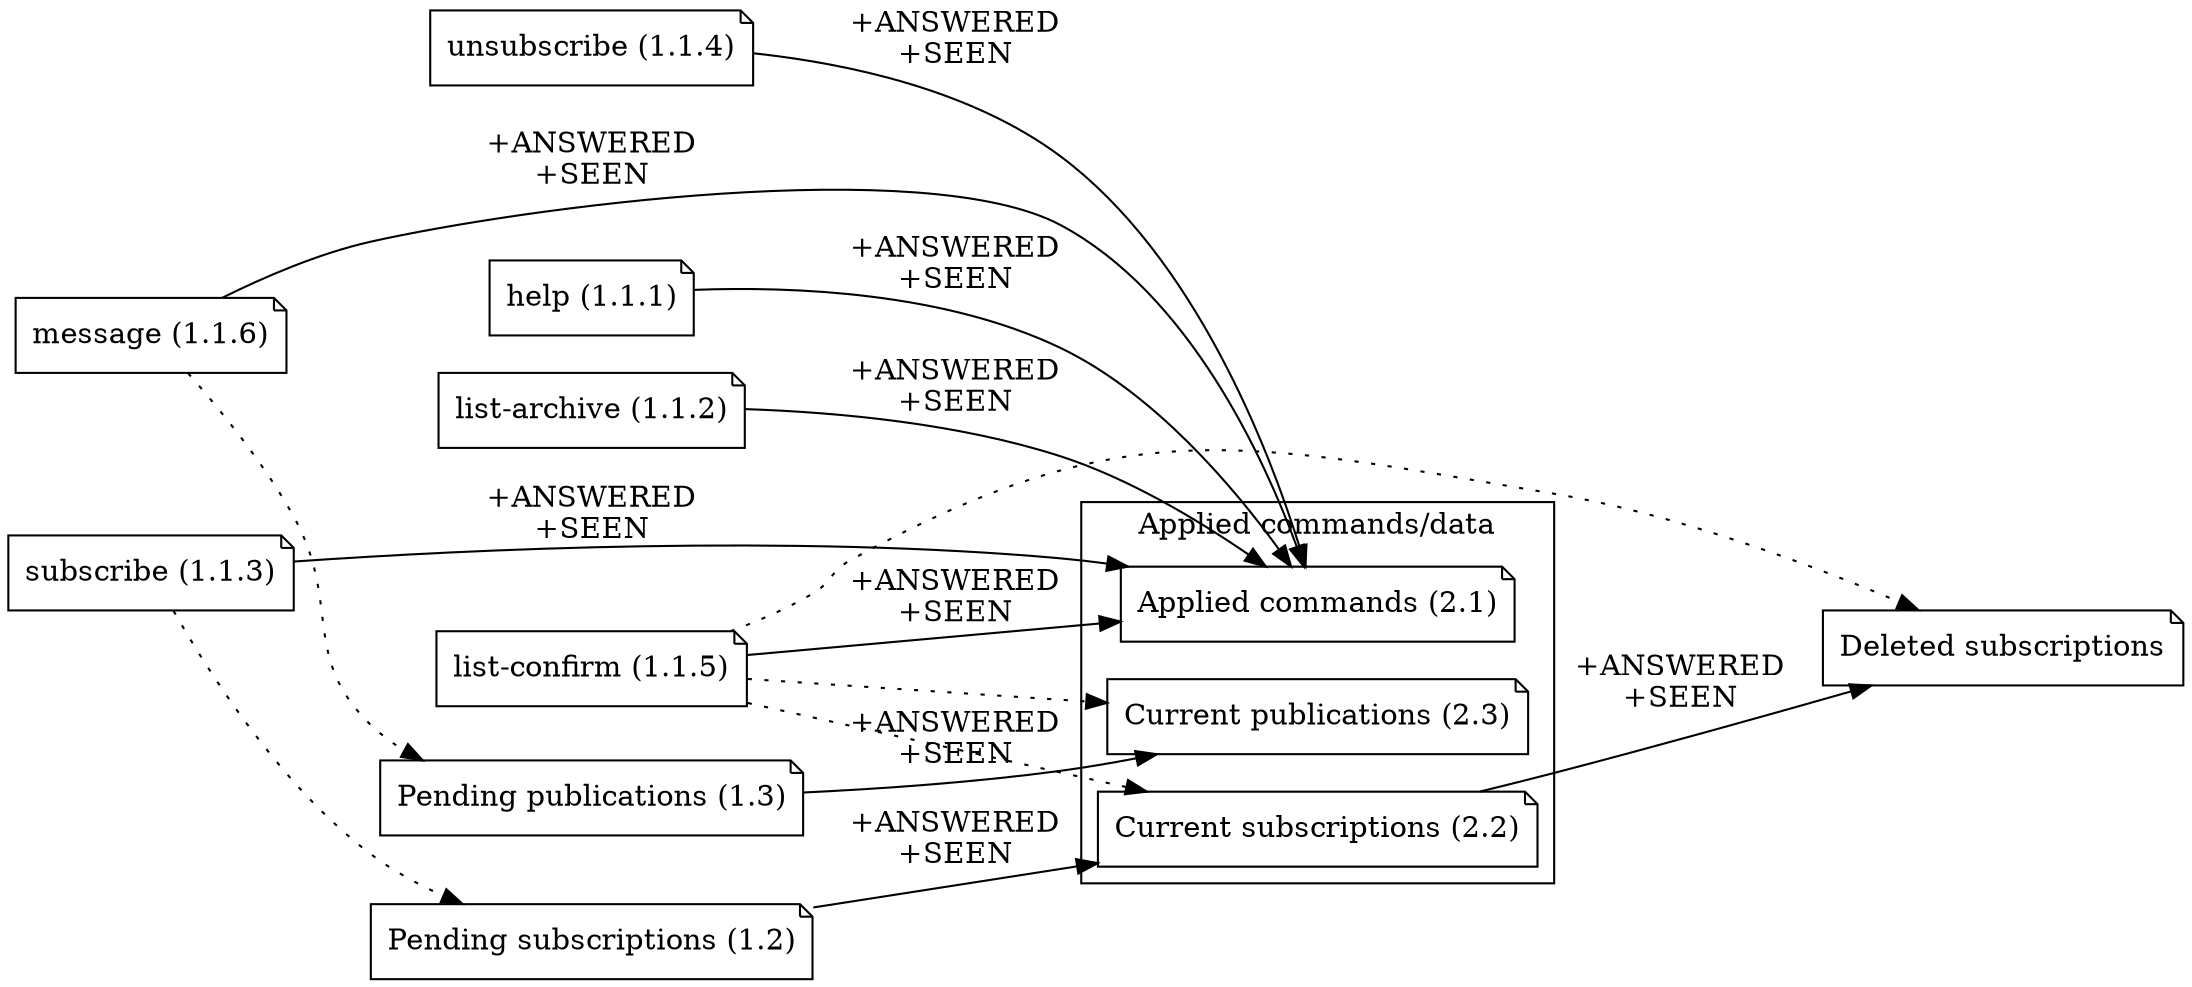 digraph ypotf {
  rankdir=LR;
  node [shape="note"];

  // Clusters
//subgraph cluster_0 {
//////bel="Incoming commands";

    "help (1.1.1)";
    "list-archive (1.1.2)";
    "subscribe (1.1.3)";
    "unsubscribe (1.1.4)";
    "list-confirm (1.1.5)";
    "message (1.1.6)";

    "Pending subscriptions (1.2)";
    "Pending publications (1.3)";
//};
  subgraph cluster_1 {
    label="Applied commands/data";

    "Applied commands (2.1)";
    "Current subscriptions (2.2)";
    "Current publications (2.3)";
  };
//subgraph cluster_2 {
//"Sent messages" [shape=diamond];
  "Deleted subscriptions";
//};

  // Direct links
  "help (1.1.1)" -> "Applied commands (2.1)" [label="+ANSWERED\n+SEEN"];
  "list-archive (1.1.2)" -> "Applied commands (2.1)" [label="+ANSWERED\n+SEEN"];
  "subscribe (1.1.3)" -> "Applied commands (2.1)" [label="+ANSWERED\n+SEEN"];
  "unsubscribe (1.1.4)" -> "Applied commands (2.1)" [label="+ANSWERED\n+SEEN"];
  "list-confirm (1.1.5)" -> "Applied commands (2.1)" [label="+ANSWERED\n+SEEN"];
  "message (1.1.6)" -> "Applied commands (2.1)" [label="+ANSWERED\n+SEEN"];

  "Pending subscriptions (1.2)" -> "Current subscriptions (2.2)" [label="+ANSWERED\n+SEEN"];
  "Current subscriptions (2.2)" -> "Deleted subscriptions" [label="+ANSWERED\n+SEEN"];
  "Pending publications (1.3)" -> "Current publications (2.3)" [label="+ANSWERED\n+SEEN"];

  // Indirect links
  "subscribe (1.1.3)" -> "Pending subscriptions (1.2)" [style=dotted];
  "message (1.1.6)" -> "Pending publications (1.3)" [style=dotted];

  "list-confirm (1.1.5)" -> "Current subscriptions (2.2)" [style=dotted];
  "list-confirm (1.1.5)" -> "Current publications (2.3)" [style=dotted];
  "list-confirm (1.1.5)" -> "Deleted subscriptions" [style=dotted];

/*
  "help (1.1.1)" -> "Sent messages" [style=dotted];
  "list-archive (1.1.2)" -> "Sent messages" [style=dotted];
  "subscribe (1.1.3)" -> "Sent messages" [style=dotted];
  "unsubscribe (1.1.4)" -> "Sent messages" [style=dotted];
  "list-confirm (1.1.5)" -> "Sent messages" [style=dotted];
  "message (1.1.6)" -> "Sent messages" [style=dotted];
*/
}
